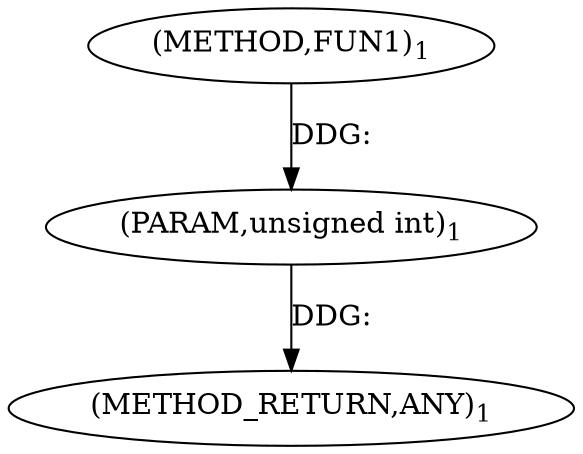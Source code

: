 digraph "FUN1" {  
"8" [label = <(METHOD,FUN1)<SUB>1</SUB>> ]
"11" [label = <(METHOD_RETURN,ANY)<SUB>1</SUB>> ]
"9" [label = <(PARAM,unsigned int)<SUB>1</SUB>> ]
  "9" -> "11"  [ label = "DDG: "] 
  "8" -> "9"  [ label = "DDG: "] 
}
